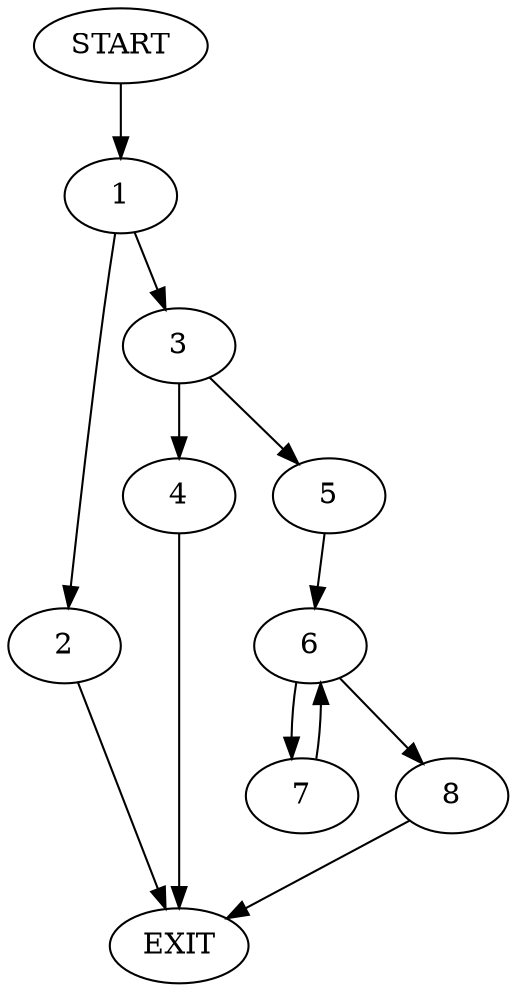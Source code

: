 digraph {
0 [label="START"]
9 [label="EXIT"]
0 -> 1
1 -> 2
1 -> 3
2 -> 9
3 -> 4
3 -> 5
5 -> 6
4 -> 9
6 -> 7
6 -> 8
8 -> 9
7 -> 6
}
